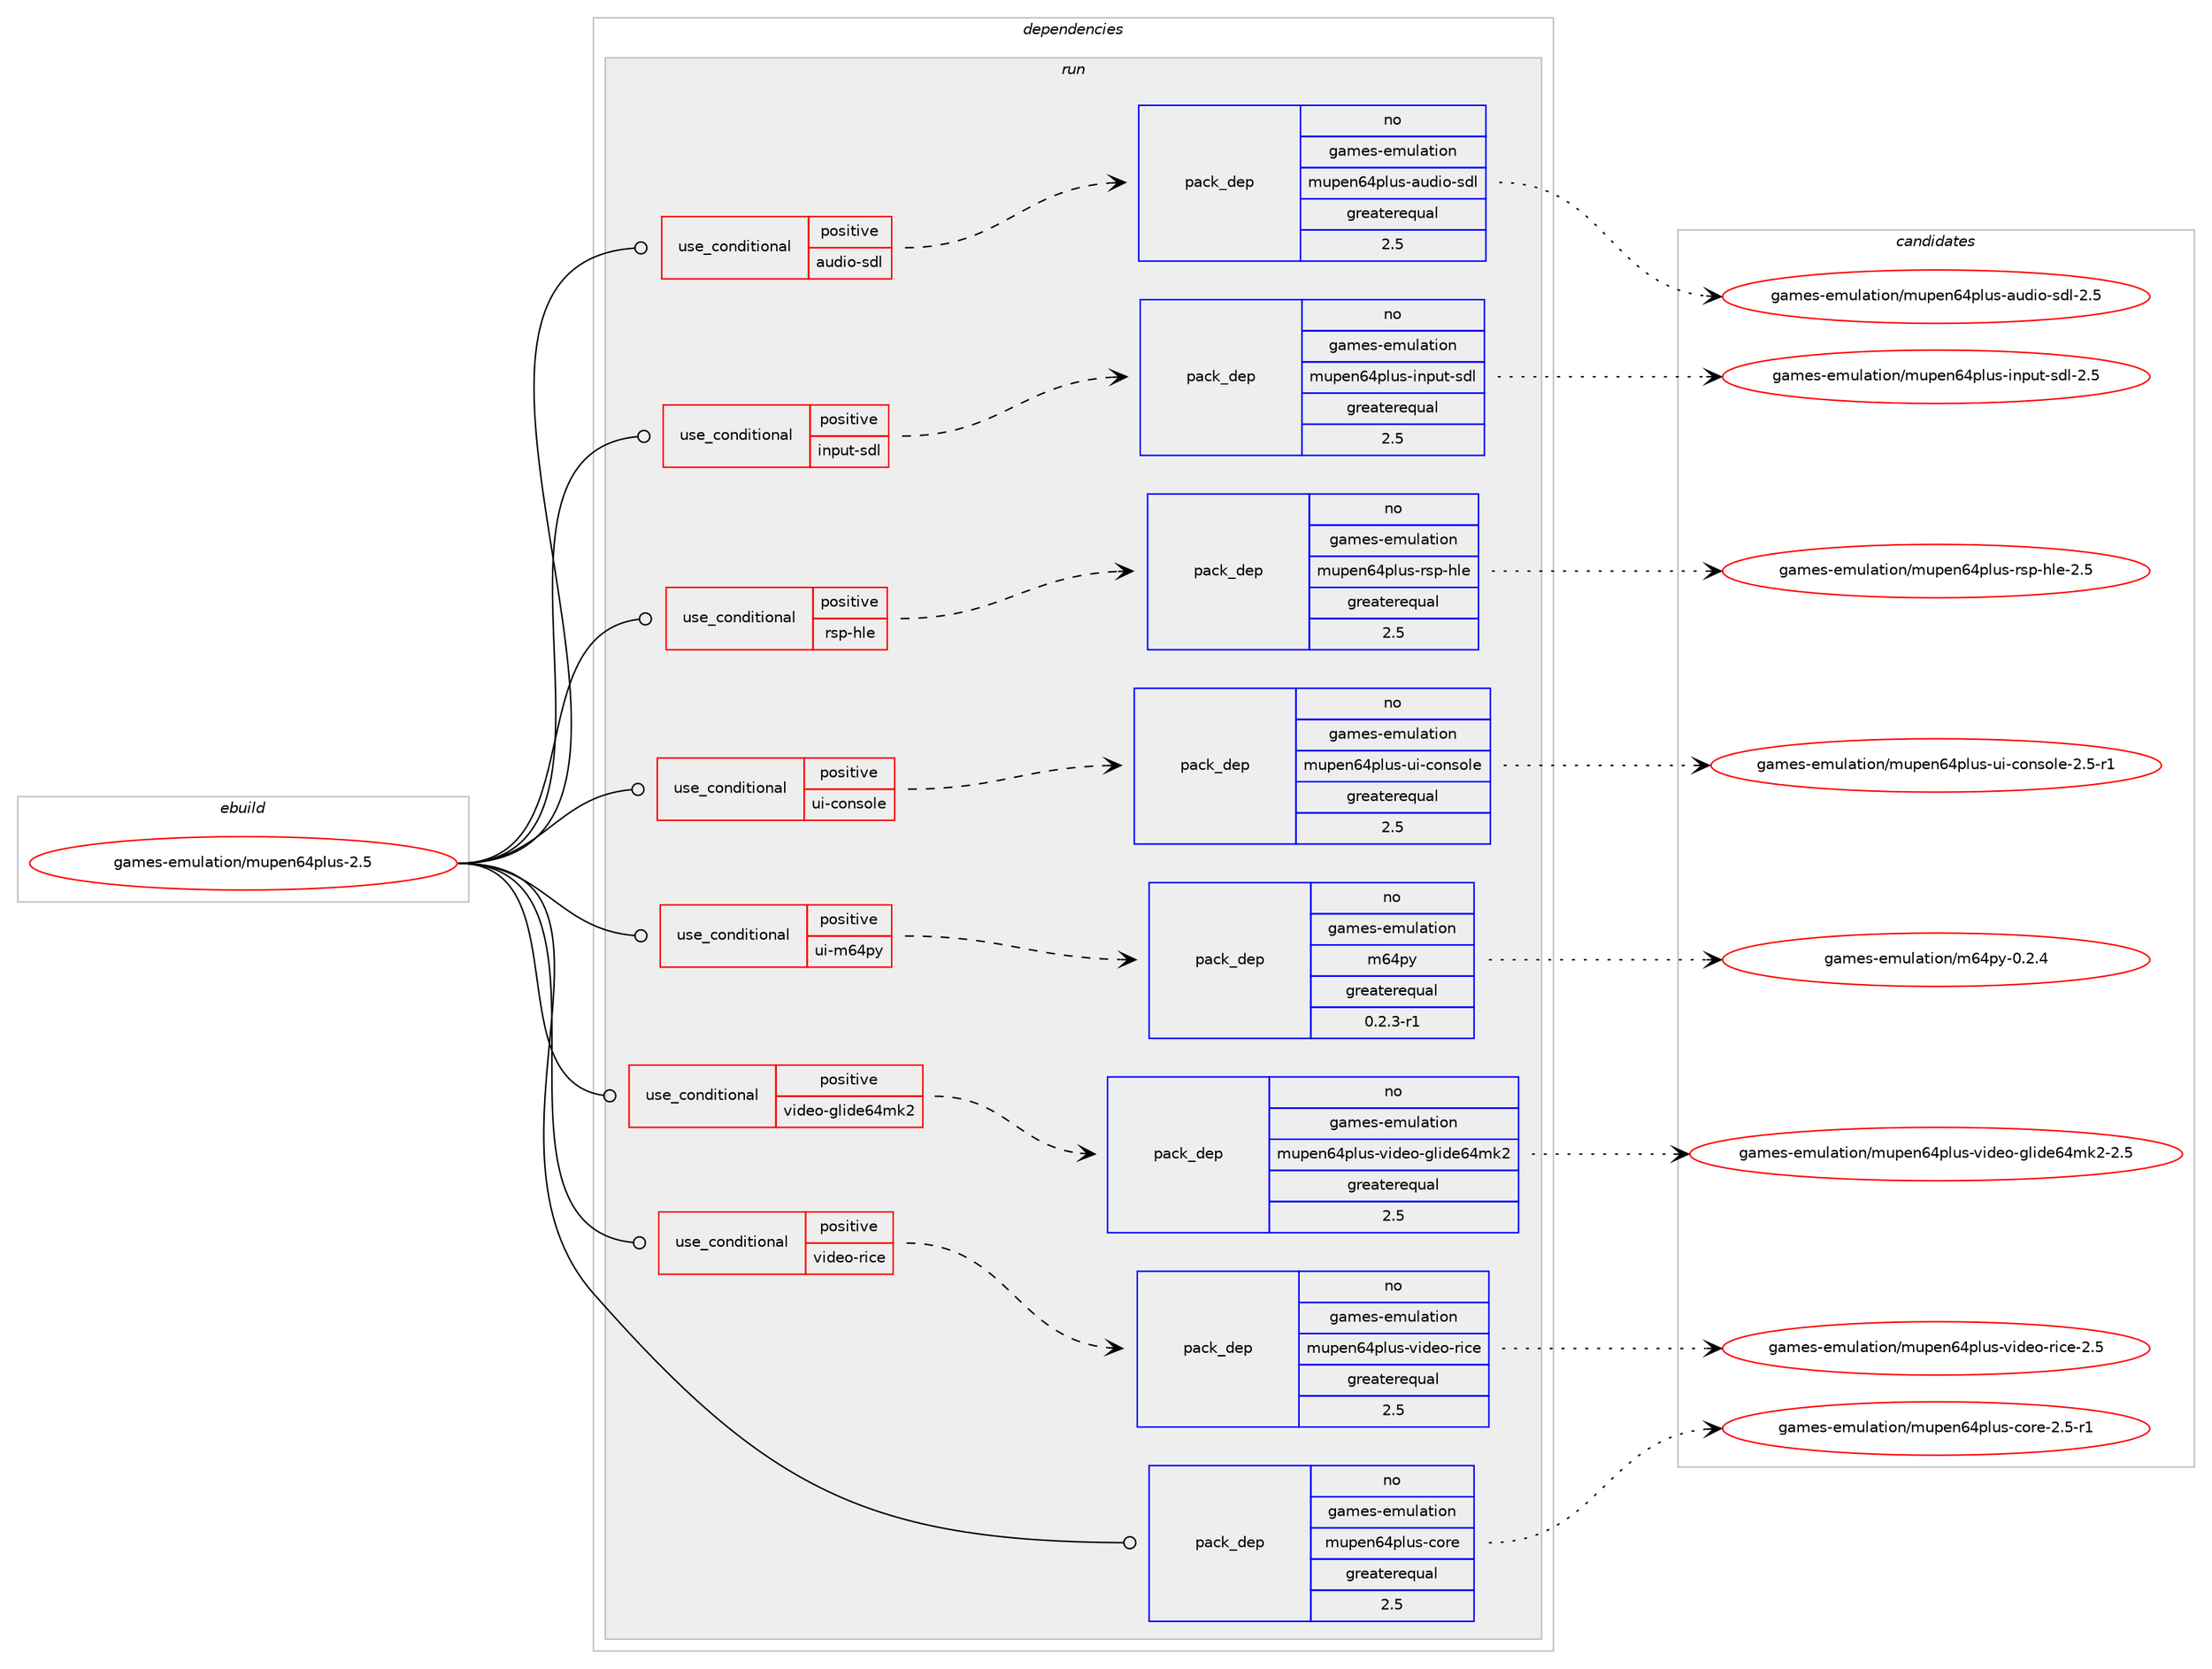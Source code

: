 digraph prolog {

# *************
# Graph options
# *************

newrank=true;
concentrate=true;
compound=true;
graph [rankdir=LR,fontname=Helvetica,fontsize=10,ranksep=1.5];#, ranksep=2.5, nodesep=0.2];
edge  [arrowhead=vee];
node  [fontname=Helvetica,fontsize=10];

# **********
# The ebuild
# **********

subgraph cluster_leftcol {
color=gray;
rank=same;
label=<<i>ebuild</i>>;
id [label="games-emulation/mupen64plus-2.5", color=red, width=4, href="../games-emulation/mupen64plus-2.5.svg"];
}

# ****************
# The dependencies
# ****************

subgraph cluster_midcol {
color=gray;
label=<<i>dependencies</i>>;
subgraph cluster_compile {
fillcolor="#eeeeee";
style=filled;
label=<<i>compile</i>>;
}
subgraph cluster_compileandrun {
fillcolor="#eeeeee";
style=filled;
label=<<i>compile and run</i>>;
}
subgraph cluster_run {
fillcolor="#eeeeee";
style=filled;
label=<<i>run</i>>;
subgraph cond426310 {
dependency1556040 [label=<<TABLE BORDER="0" CELLBORDER="1" CELLSPACING="0" CELLPADDING="4"><TR><TD ROWSPAN="3" CELLPADDING="10">use_conditional</TD></TR><TR><TD>positive</TD></TR><TR><TD>audio-sdl</TD></TR></TABLE>>, shape=none, color=red];
subgraph pack1105878 {
dependency1556041 [label=<<TABLE BORDER="0" CELLBORDER="1" CELLSPACING="0" CELLPADDING="4" WIDTH="220"><TR><TD ROWSPAN="6" CELLPADDING="30">pack_dep</TD></TR><TR><TD WIDTH="110">no</TD></TR><TR><TD>games-emulation</TD></TR><TR><TD>mupen64plus-audio-sdl</TD></TR><TR><TD>greaterequal</TD></TR><TR><TD>2.5</TD></TR></TABLE>>, shape=none, color=blue];
}
dependency1556040:e -> dependency1556041:w [weight=20,style="dashed",arrowhead="vee"];
}
id:e -> dependency1556040:w [weight=20,style="solid",arrowhead="odot"];
subgraph cond426311 {
dependency1556042 [label=<<TABLE BORDER="0" CELLBORDER="1" CELLSPACING="0" CELLPADDING="4"><TR><TD ROWSPAN="3" CELLPADDING="10">use_conditional</TD></TR><TR><TD>positive</TD></TR><TR><TD>input-sdl</TD></TR></TABLE>>, shape=none, color=red];
subgraph pack1105879 {
dependency1556043 [label=<<TABLE BORDER="0" CELLBORDER="1" CELLSPACING="0" CELLPADDING="4" WIDTH="220"><TR><TD ROWSPAN="6" CELLPADDING="30">pack_dep</TD></TR><TR><TD WIDTH="110">no</TD></TR><TR><TD>games-emulation</TD></TR><TR><TD>mupen64plus-input-sdl</TD></TR><TR><TD>greaterequal</TD></TR><TR><TD>2.5</TD></TR></TABLE>>, shape=none, color=blue];
}
dependency1556042:e -> dependency1556043:w [weight=20,style="dashed",arrowhead="vee"];
}
id:e -> dependency1556042:w [weight=20,style="solid",arrowhead="odot"];
subgraph cond426312 {
dependency1556044 [label=<<TABLE BORDER="0" CELLBORDER="1" CELLSPACING="0" CELLPADDING="4"><TR><TD ROWSPAN="3" CELLPADDING="10">use_conditional</TD></TR><TR><TD>positive</TD></TR><TR><TD>rsp-hle</TD></TR></TABLE>>, shape=none, color=red];
subgraph pack1105880 {
dependency1556045 [label=<<TABLE BORDER="0" CELLBORDER="1" CELLSPACING="0" CELLPADDING="4" WIDTH="220"><TR><TD ROWSPAN="6" CELLPADDING="30">pack_dep</TD></TR><TR><TD WIDTH="110">no</TD></TR><TR><TD>games-emulation</TD></TR><TR><TD>mupen64plus-rsp-hle</TD></TR><TR><TD>greaterequal</TD></TR><TR><TD>2.5</TD></TR></TABLE>>, shape=none, color=blue];
}
dependency1556044:e -> dependency1556045:w [weight=20,style="dashed",arrowhead="vee"];
}
id:e -> dependency1556044:w [weight=20,style="solid",arrowhead="odot"];
subgraph cond426313 {
dependency1556046 [label=<<TABLE BORDER="0" CELLBORDER="1" CELLSPACING="0" CELLPADDING="4"><TR><TD ROWSPAN="3" CELLPADDING="10">use_conditional</TD></TR><TR><TD>positive</TD></TR><TR><TD>ui-console</TD></TR></TABLE>>, shape=none, color=red];
subgraph pack1105881 {
dependency1556047 [label=<<TABLE BORDER="0" CELLBORDER="1" CELLSPACING="0" CELLPADDING="4" WIDTH="220"><TR><TD ROWSPAN="6" CELLPADDING="30">pack_dep</TD></TR><TR><TD WIDTH="110">no</TD></TR><TR><TD>games-emulation</TD></TR><TR><TD>mupen64plus-ui-console</TD></TR><TR><TD>greaterequal</TD></TR><TR><TD>2.5</TD></TR></TABLE>>, shape=none, color=blue];
}
dependency1556046:e -> dependency1556047:w [weight=20,style="dashed",arrowhead="vee"];
}
id:e -> dependency1556046:w [weight=20,style="solid",arrowhead="odot"];
subgraph cond426314 {
dependency1556048 [label=<<TABLE BORDER="0" CELLBORDER="1" CELLSPACING="0" CELLPADDING="4"><TR><TD ROWSPAN="3" CELLPADDING="10">use_conditional</TD></TR><TR><TD>positive</TD></TR><TR><TD>ui-m64py</TD></TR></TABLE>>, shape=none, color=red];
subgraph pack1105882 {
dependency1556049 [label=<<TABLE BORDER="0" CELLBORDER="1" CELLSPACING="0" CELLPADDING="4" WIDTH="220"><TR><TD ROWSPAN="6" CELLPADDING="30">pack_dep</TD></TR><TR><TD WIDTH="110">no</TD></TR><TR><TD>games-emulation</TD></TR><TR><TD>m64py</TD></TR><TR><TD>greaterequal</TD></TR><TR><TD>0.2.3-r1</TD></TR></TABLE>>, shape=none, color=blue];
}
dependency1556048:e -> dependency1556049:w [weight=20,style="dashed",arrowhead="vee"];
}
id:e -> dependency1556048:w [weight=20,style="solid",arrowhead="odot"];
subgraph cond426315 {
dependency1556050 [label=<<TABLE BORDER="0" CELLBORDER="1" CELLSPACING="0" CELLPADDING="4"><TR><TD ROWSPAN="3" CELLPADDING="10">use_conditional</TD></TR><TR><TD>positive</TD></TR><TR><TD>video-glide64mk2</TD></TR></TABLE>>, shape=none, color=red];
subgraph pack1105883 {
dependency1556051 [label=<<TABLE BORDER="0" CELLBORDER="1" CELLSPACING="0" CELLPADDING="4" WIDTH="220"><TR><TD ROWSPAN="6" CELLPADDING="30">pack_dep</TD></TR><TR><TD WIDTH="110">no</TD></TR><TR><TD>games-emulation</TD></TR><TR><TD>mupen64plus-video-glide64mk2</TD></TR><TR><TD>greaterequal</TD></TR><TR><TD>2.5</TD></TR></TABLE>>, shape=none, color=blue];
}
dependency1556050:e -> dependency1556051:w [weight=20,style="dashed",arrowhead="vee"];
}
id:e -> dependency1556050:w [weight=20,style="solid",arrowhead="odot"];
subgraph cond426316 {
dependency1556052 [label=<<TABLE BORDER="0" CELLBORDER="1" CELLSPACING="0" CELLPADDING="4"><TR><TD ROWSPAN="3" CELLPADDING="10">use_conditional</TD></TR><TR><TD>positive</TD></TR><TR><TD>video-rice</TD></TR></TABLE>>, shape=none, color=red];
subgraph pack1105884 {
dependency1556053 [label=<<TABLE BORDER="0" CELLBORDER="1" CELLSPACING="0" CELLPADDING="4" WIDTH="220"><TR><TD ROWSPAN="6" CELLPADDING="30">pack_dep</TD></TR><TR><TD WIDTH="110">no</TD></TR><TR><TD>games-emulation</TD></TR><TR><TD>mupen64plus-video-rice</TD></TR><TR><TD>greaterequal</TD></TR><TR><TD>2.5</TD></TR></TABLE>>, shape=none, color=blue];
}
dependency1556052:e -> dependency1556053:w [weight=20,style="dashed",arrowhead="vee"];
}
id:e -> dependency1556052:w [weight=20,style="solid",arrowhead="odot"];
subgraph pack1105885 {
dependency1556054 [label=<<TABLE BORDER="0" CELLBORDER="1" CELLSPACING="0" CELLPADDING="4" WIDTH="220"><TR><TD ROWSPAN="6" CELLPADDING="30">pack_dep</TD></TR><TR><TD WIDTH="110">no</TD></TR><TR><TD>games-emulation</TD></TR><TR><TD>mupen64plus-core</TD></TR><TR><TD>greaterequal</TD></TR><TR><TD>2.5</TD></TR></TABLE>>, shape=none, color=blue];
}
id:e -> dependency1556054:w [weight=20,style="solid",arrowhead="odot"];
}
}

# **************
# The candidates
# **************

subgraph cluster_choices {
rank=same;
color=gray;
label=<<i>candidates</i>>;

subgraph choice1105878 {
color=black;
nodesep=1;
choice10397109101115451011091171089711610511111047109117112101110545211210811711545971171001051114511510010845504653 [label="games-emulation/mupen64plus-audio-sdl-2.5", color=red, width=4,href="../games-emulation/mupen64plus-audio-sdl-2.5.svg"];
dependency1556041:e -> choice10397109101115451011091171089711610511111047109117112101110545211210811711545971171001051114511510010845504653:w [style=dotted,weight="100"];
}
subgraph choice1105879 {
color=black;
nodesep=1;
choice103971091011154510110911710897116105111110471091171121011105452112108117115451051101121171164511510010845504653 [label="games-emulation/mupen64plus-input-sdl-2.5", color=red, width=4,href="../games-emulation/mupen64plus-input-sdl-2.5.svg"];
dependency1556043:e -> choice103971091011154510110911710897116105111110471091171121011105452112108117115451051101121171164511510010845504653:w [style=dotted,weight="100"];
}
subgraph choice1105880 {
color=black;
nodesep=1;
choice103971091011154510110911710897116105111110471091171121011105452112108117115451141151124510410810145504653 [label="games-emulation/mupen64plus-rsp-hle-2.5", color=red, width=4,href="../games-emulation/mupen64plus-rsp-hle-2.5.svg"];
dependency1556045:e -> choice103971091011154510110911710897116105111110471091171121011105452112108117115451141151124510410810145504653:w [style=dotted,weight="100"];
}
subgraph choice1105881 {
color=black;
nodesep=1;
choice103971091011154510110911710897116105111110471091171121011105452112108117115451171054599111110115111108101455046534511449 [label="games-emulation/mupen64plus-ui-console-2.5-r1", color=red, width=4,href="../games-emulation/mupen64plus-ui-console-2.5-r1.svg"];
dependency1556047:e -> choice103971091011154510110911710897116105111110471091171121011105452112108117115451171054599111110115111108101455046534511449:w [style=dotted,weight="100"];
}
subgraph choice1105882 {
color=black;
nodesep=1;
choice103971091011154510110911710897116105111110471095452112121454846504652 [label="games-emulation/m64py-0.2.4", color=red, width=4,href="../games-emulation/m64py-0.2.4.svg"];
dependency1556049:e -> choice103971091011154510110911710897116105111110471095452112121454846504652:w [style=dotted,weight="100"];
}
subgraph choice1105883 {
color=black;
nodesep=1;
choice103971091011154510110911710897116105111110471091171121011105452112108117115451181051001011114510310810510010154521091075045504653 [label="games-emulation/mupen64plus-video-glide64mk2-2.5", color=red, width=4,href="../games-emulation/mupen64plus-video-glide64mk2-2.5.svg"];
dependency1556051:e -> choice103971091011154510110911710897116105111110471091171121011105452112108117115451181051001011114510310810510010154521091075045504653:w [style=dotted,weight="100"];
}
subgraph choice1105884 {
color=black;
nodesep=1;
choice10397109101115451011091171089711610511111047109117112101110545211210811711545118105100101111451141059910145504653 [label="games-emulation/mupen64plus-video-rice-2.5", color=red, width=4,href="../games-emulation/mupen64plus-video-rice-2.5.svg"];
dependency1556053:e -> choice10397109101115451011091171089711610511111047109117112101110545211210811711545118105100101111451141059910145504653:w [style=dotted,weight="100"];
}
subgraph choice1105885 {
color=black;
nodesep=1;
choice1039710910111545101109117108971161051111104710911711210111054521121081171154599111114101455046534511449 [label="games-emulation/mupen64plus-core-2.5-r1", color=red, width=4,href="../games-emulation/mupen64plus-core-2.5-r1.svg"];
dependency1556054:e -> choice1039710910111545101109117108971161051111104710911711210111054521121081171154599111114101455046534511449:w [style=dotted,weight="100"];
}
}

}
